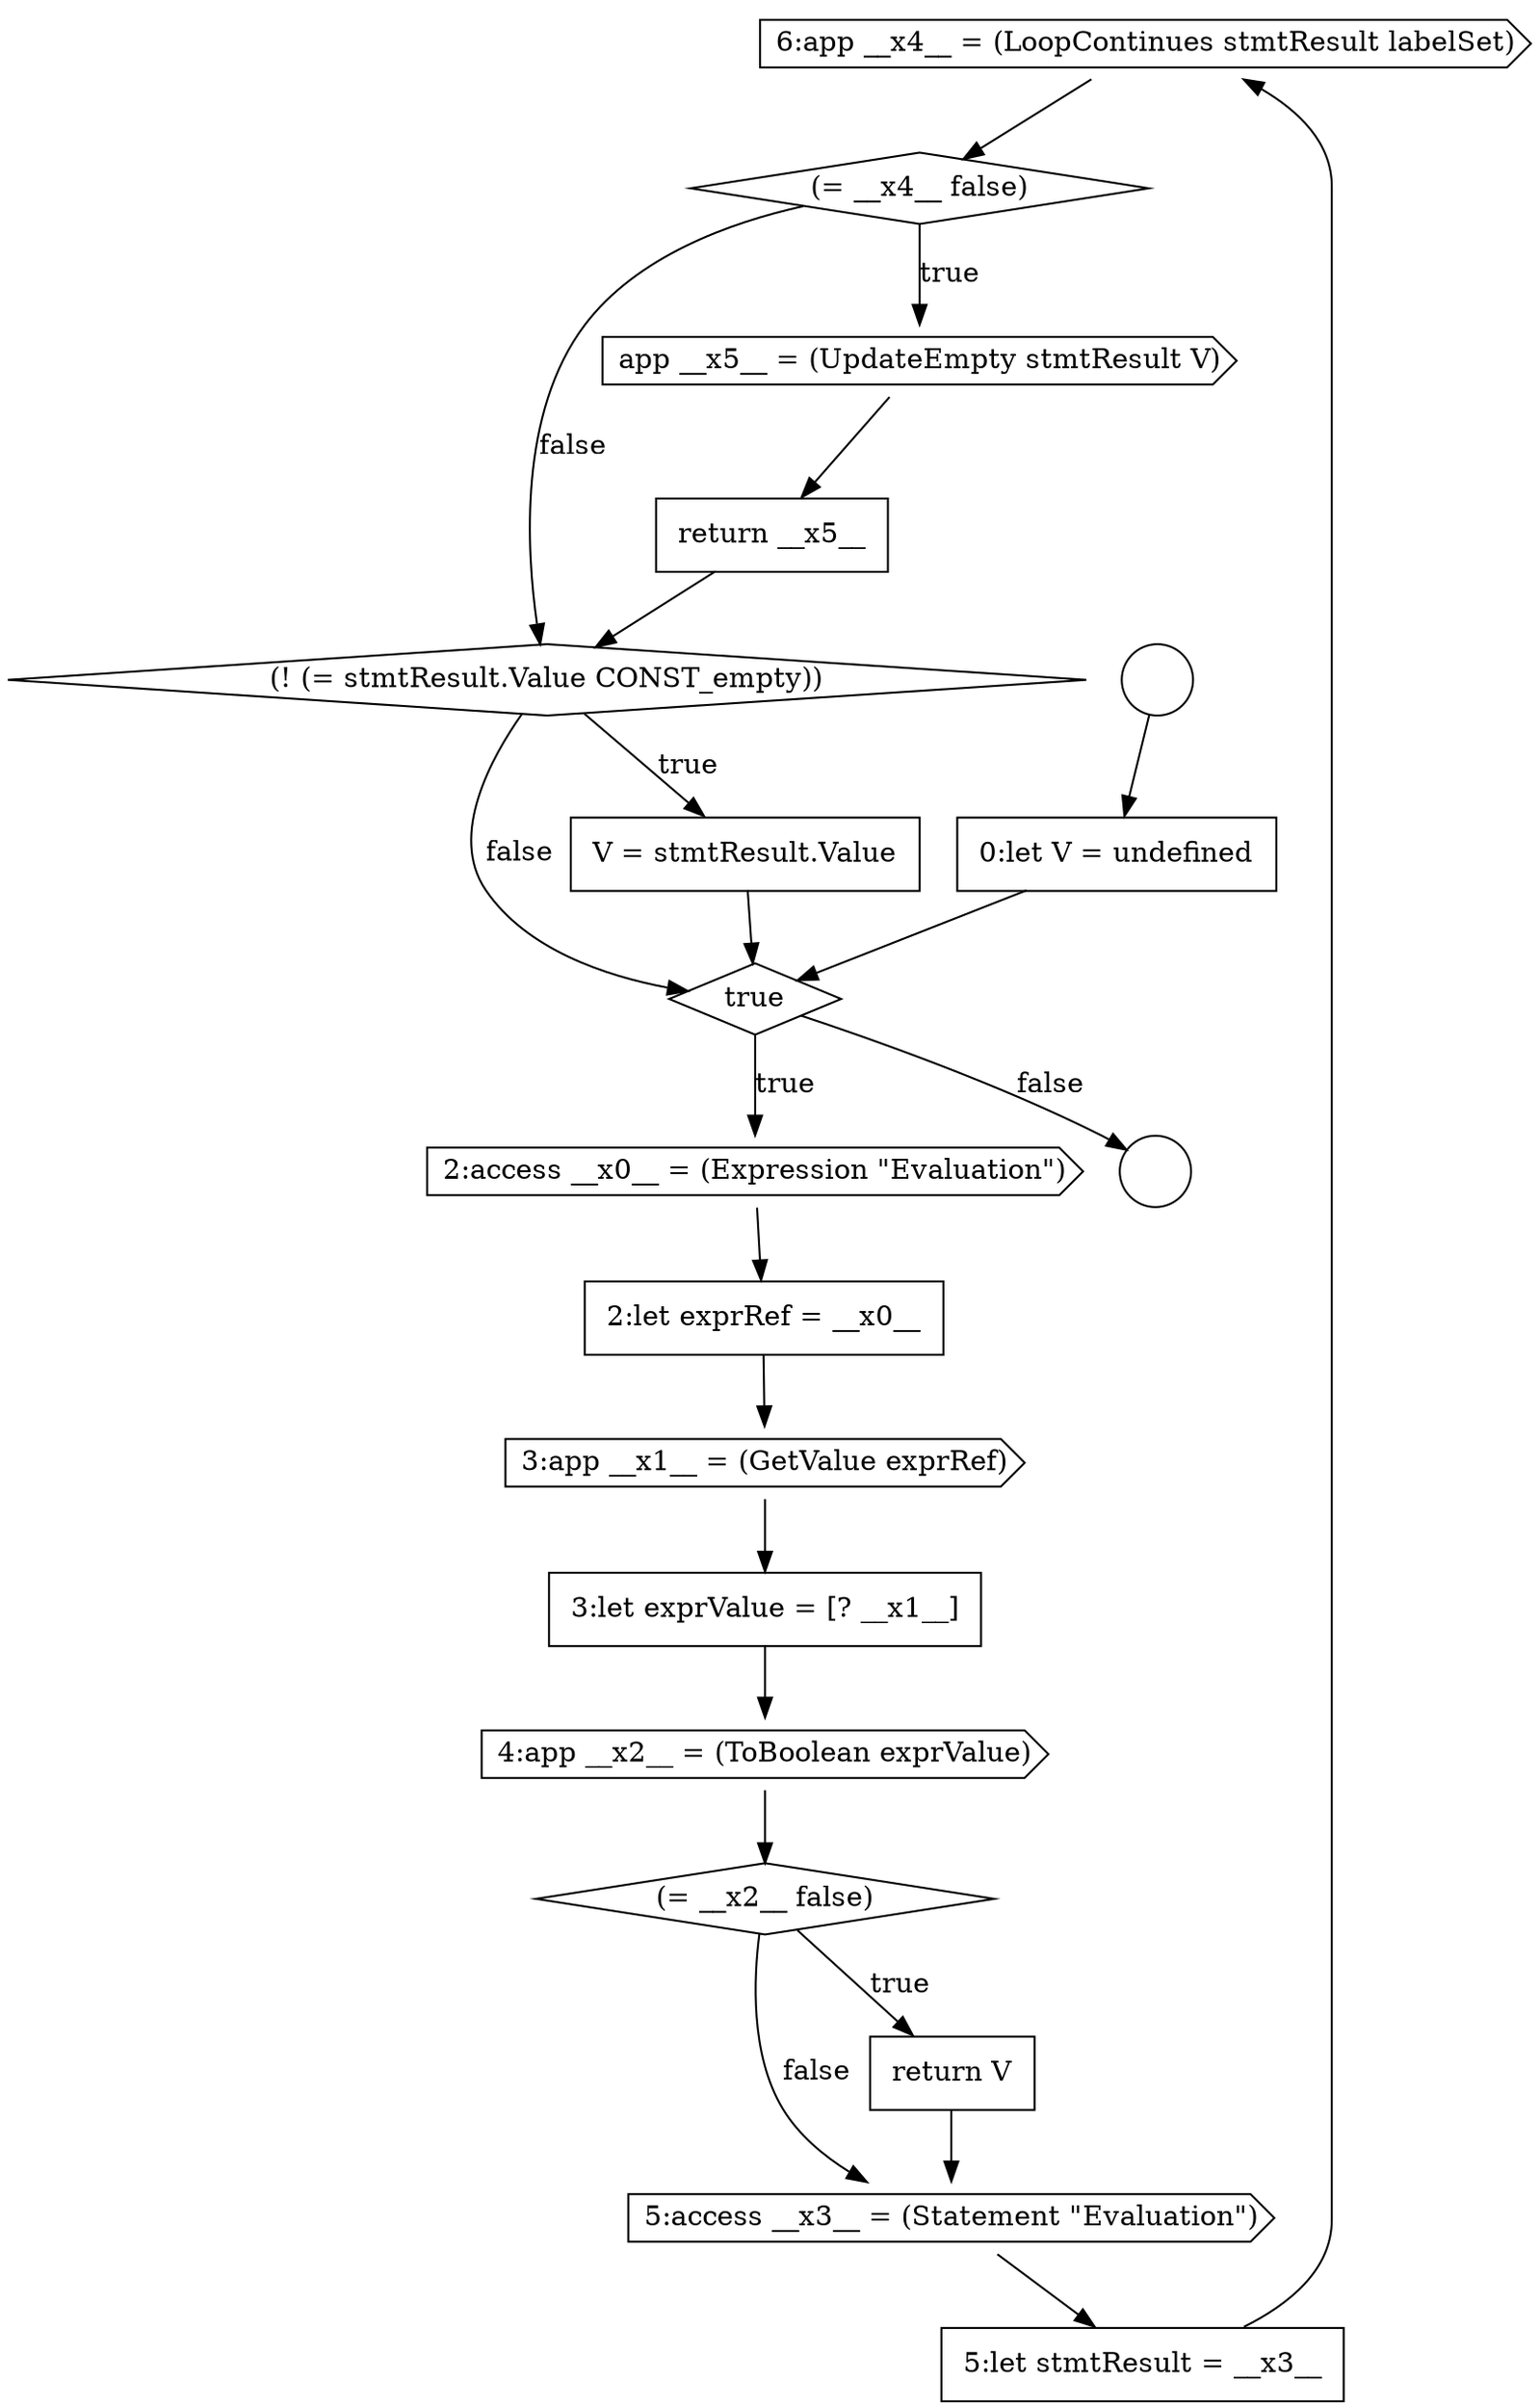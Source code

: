 digraph {
  node6338 [shape=cds, label=<<font color="black">6:app __x4__ = (LoopContinues stmtResult labelSet)</font>> color="black" fillcolor="white" style=filled]
  node6336 [shape=cds, label=<<font color="black">5:access __x3__ = (Statement &quot;Evaluation&quot;)</font>> color="black" fillcolor="white" style=filled]
  node6342 [shape=diamond, label=<<font color="black">(! (= stmtResult.Value CONST_empty))</font>> color="black" fillcolor="white" style=filled]
  node6332 [shape=none, margin=0, label=<<font color="black">
    <table border="0" cellborder="1" cellspacing="0" cellpadding="10">
      <tr><td align="left">3:let exprValue = [? __x1__]</td></tr>
    </table>
  </font>> color="black" fillcolor="white" style=filled]
  node6327 [shape=none, margin=0, label=<<font color="black">
    <table border="0" cellborder="1" cellspacing="0" cellpadding="10">
      <tr><td align="left">0:let V = undefined</td></tr>
    </table>
  </font>> color="black" fillcolor="white" style=filled]
  node6331 [shape=cds, label=<<font color="black">3:app __x1__ = (GetValue exprRef)</font>> color="black" fillcolor="white" style=filled]
  node6334 [shape=diamond, label=<<font color="black">(= __x2__ false)</font>> color="black" fillcolor="white" style=filled]
  node6340 [shape=cds, label=<<font color="black">app __x5__ = (UpdateEmpty stmtResult V)</font>> color="black" fillcolor="white" style=filled]
  node6325 [shape=circle label=" " color="black" fillcolor="white" style=filled]
  node6330 [shape=none, margin=0, label=<<font color="black">
    <table border="0" cellborder="1" cellspacing="0" cellpadding="10">
      <tr><td align="left">2:let exprRef = __x0__</td></tr>
    </table>
  </font>> color="black" fillcolor="white" style=filled]
  node6341 [shape=none, margin=0, label=<<font color="black">
    <table border="0" cellborder="1" cellspacing="0" cellpadding="10">
      <tr><td align="left">return __x5__</td></tr>
    </table>
  </font>> color="black" fillcolor="white" style=filled]
  node6326 [shape=circle label=" " color="black" fillcolor="white" style=filled]
  node6329 [shape=cds, label=<<font color="black">2:access __x0__ = (Expression &quot;Evaluation&quot;)</font>> color="black" fillcolor="white" style=filled]
  node6343 [shape=none, margin=0, label=<<font color="black">
    <table border="0" cellborder="1" cellspacing="0" cellpadding="10">
      <tr><td align="left">V = stmtResult.Value</td></tr>
    </table>
  </font>> color="black" fillcolor="white" style=filled]
  node6328 [shape=diamond, label=<<font color="black">true</font>> color="black" fillcolor="white" style=filled]
  node6339 [shape=diamond, label=<<font color="black">(= __x4__ false)</font>> color="black" fillcolor="white" style=filled]
  node6335 [shape=none, margin=0, label=<<font color="black">
    <table border="0" cellborder="1" cellspacing="0" cellpadding="10">
      <tr><td align="left">return V</td></tr>
    </table>
  </font>> color="black" fillcolor="white" style=filled]
  node6337 [shape=none, margin=0, label=<<font color="black">
    <table border="0" cellborder="1" cellspacing="0" cellpadding="10">
      <tr><td align="left">5:let stmtResult = __x3__</td></tr>
    </table>
  </font>> color="black" fillcolor="white" style=filled]
  node6333 [shape=cds, label=<<font color="black">4:app __x2__ = (ToBoolean exprValue)</font>> color="black" fillcolor="white" style=filled]
  node6340 -> node6341 [ color="black"]
  node6336 -> node6337 [ color="black"]
  node6341 -> node6342 [ color="black"]
  node6343 -> node6328 [ color="black"]
  node6329 -> node6330 [ color="black"]
  node6333 -> node6334 [ color="black"]
  node6337 -> node6338 [ color="black"]
  node6334 -> node6335 [label=<<font color="black">true</font>> color="black"]
  node6334 -> node6336 [label=<<font color="black">false</font>> color="black"]
  node6332 -> node6333 [ color="black"]
  node6335 -> node6336 [ color="black"]
  node6342 -> node6343 [label=<<font color="black">true</font>> color="black"]
  node6342 -> node6328 [label=<<font color="black">false</font>> color="black"]
  node6327 -> node6328 [ color="black"]
  node6325 -> node6327 [ color="black"]
  node6338 -> node6339 [ color="black"]
  node6331 -> node6332 [ color="black"]
  node6339 -> node6340 [label=<<font color="black">true</font>> color="black"]
  node6339 -> node6342 [label=<<font color="black">false</font>> color="black"]
  node6328 -> node6329 [label=<<font color="black">true</font>> color="black"]
  node6328 -> node6326 [label=<<font color="black">false</font>> color="black"]
  node6330 -> node6331 [ color="black"]
}
